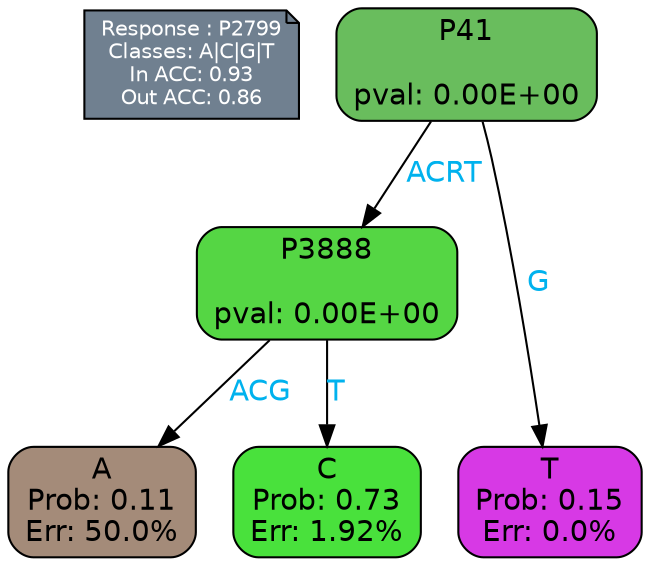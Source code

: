 digraph Tree {
node [shape=box, style="filled, rounded", color="black", fontname=helvetica] ;
graph [ranksep=equally, splines=polylines, bgcolor=transparent, dpi=600] ;
edge [fontname=helvetica] ;
LEGEND [label="Response : P2799
Classes: A|C|G|T
In ACC: 0.93
Out ACC: 0.86
",shape=note,align=left,style=filled,fillcolor="slategray",fontcolor="white",fontsize=10];1 [label="P41

pval: 0.00E+00", fillcolor="#69bd5d"] ;
2 [label="P3888

pval: 0.00E+00", fillcolor="#55d644"] ;
3 [label="A
Prob: 0.11
Err: 50.0%", fillcolor="#a48b79"] ;
4 [label="C
Prob: 0.73
Err: 1.92%", fillcolor="#49e13c"] ;
5 [label="T
Prob: 0.15
Err: 0.0%", fillcolor="#d739e5"] ;
1 -> 2 [label="ACRT",fontcolor=deepskyblue2] ;
1 -> 5 [label="G",fontcolor=deepskyblue2] ;
2 -> 3 [label="ACG",fontcolor=deepskyblue2] ;
2 -> 4 [label="T",fontcolor=deepskyblue2] ;
{rank = same; 3;4;5;}{rank = same; LEGEND;1;}}